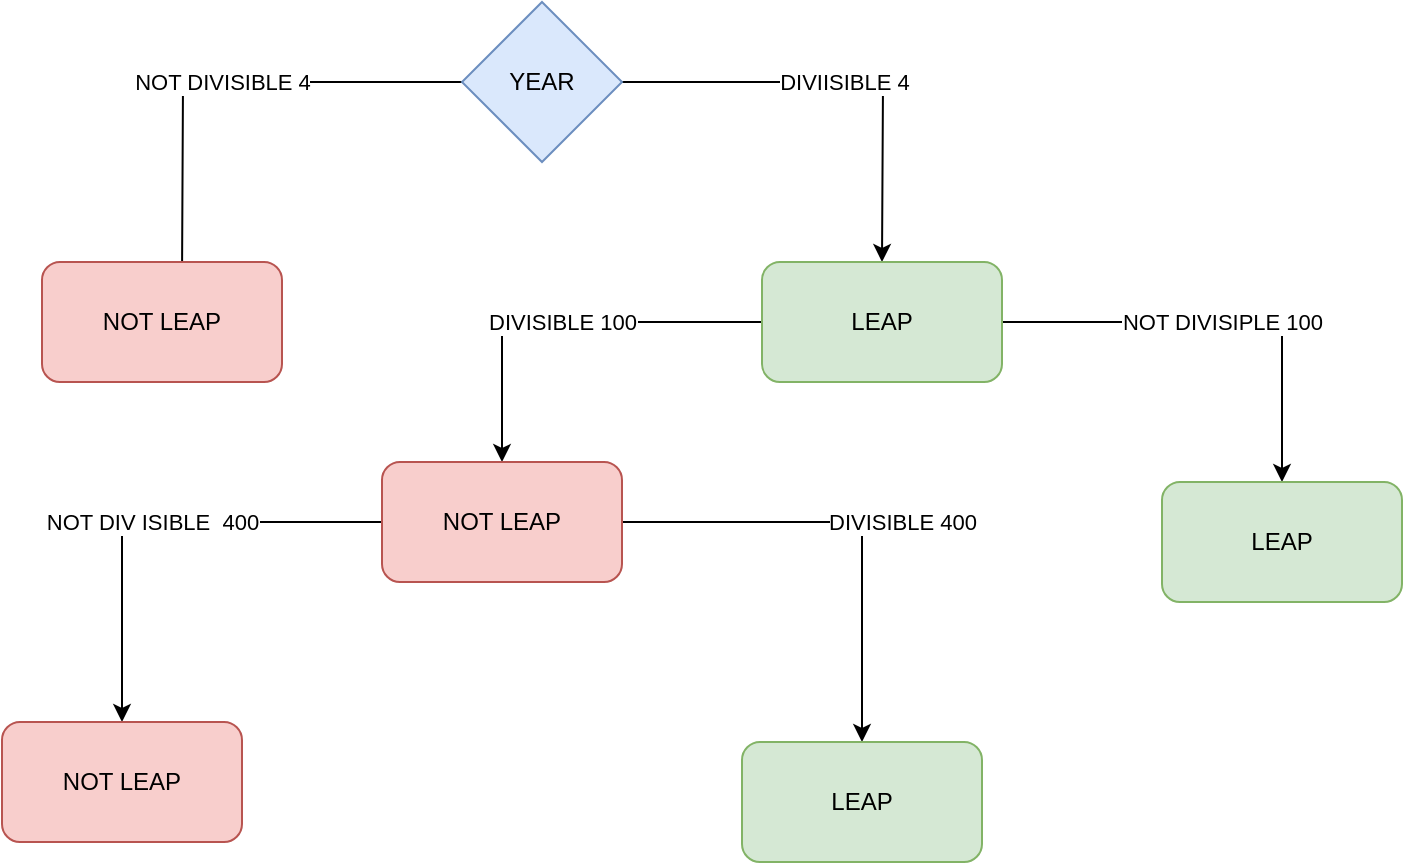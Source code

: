 <mxfile version="17.3.0" type="device"><diagram id="_2N8EUxh1ntv7X7IFfrY" name="Page-1"><mxGraphModel dx="1422" dy="786" grid="1" gridSize="10" guides="1" tooltips="1" connect="1" arrows="1" fold="1" page="1" pageScale="1" pageWidth="850" pageHeight="1100" math="0" shadow="0"><root><mxCell id="0"/><mxCell id="1" parent="0"/><mxCell id="NewbgcEj4B-LfCq8sivs-2" value="DIVIISIBLE 4" style="edgeStyle=orthogonalEdgeStyle;rounded=0;orthogonalLoop=1;jettySize=auto;html=1;exitX=1;exitY=0.5;exitDx=0;exitDy=0;fontFamily=Helvetica;" edge="1" parent="1" source="NewbgcEj4B-LfCq8sivs-1"><mxGeometry relative="1" as="geometry"><mxPoint x="610" y="240" as="targetPoint"/></mxGeometry></mxCell><mxCell id="NewbgcEj4B-LfCq8sivs-4" value="NOT DIVISIBLE 4" style="edgeStyle=orthogonalEdgeStyle;rounded=0;orthogonalLoop=1;jettySize=auto;html=1;exitX=0;exitY=0.5;exitDx=0;exitDy=0;fontFamily=Helvetica;" edge="1" parent="1" source="NewbgcEj4B-LfCq8sivs-1"><mxGeometry relative="1" as="geometry"><mxPoint x="260" y="250" as="targetPoint"/></mxGeometry></mxCell><mxCell id="NewbgcEj4B-LfCq8sivs-1" value="YEAR" style="rhombus;whiteSpace=wrap;html=1;fillColor=#dae8fc;strokeColor=#6c8ebf;" vertex="1" parent="1"><mxGeometry x="400" y="110" width="80" height="80" as="geometry"/></mxCell><mxCell id="NewbgcEj4B-LfCq8sivs-7" value="NOT DIVISIPLE 100" style="edgeStyle=orthogonalEdgeStyle;rounded=0;orthogonalLoop=1;jettySize=auto;html=1;fontFamily=Helvetica;" edge="1" parent="1" source="NewbgcEj4B-LfCq8sivs-3" target="NewbgcEj4B-LfCq8sivs-6"><mxGeometry relative="1" as="geometry"/></mxCell><mxCell id="NewbgcEj4B-LfCq8sivs-9" value="DIVISIBLE 100" style="edgeStyle=orthogonalEdgeStyle;rounded=0;orthogonalLoop=1;jettySize=auto;html=1;fontFamily=Helvetica;" edge="1" parent="1" source="NewbgcEj4B-LfCq8sivs-3" target="NewbgcEj4B-LfCq8sivs-8"><mxGeometry relative="1" as="geometry"/></mxCell><mxCell id="NewbgcEj4B-LfCq8sivs-3" value="LEAP" style="rounded=1;whiteSpace=wrap;html=1;fillColor=#d5e8d4;strokeColor=#82b366;" vertex="1" parent="1"><mxGeometry x="550" y="240" width="120" height="60" as="geometry"/></mxCell><mxCell id="NewbgcEj4B-LfCq8sivs-5" value="NOT LEAP" style="rounded=1;whiteSpace=wrap;html=1;fontFamily=Helvetica;fillColor=#f8cecc;strokeColor=#b85450;" vertex="1" parent="1"><mxGeometry x="190" y="240" width="120" height="60" as="geometry"/></mxCell><mxCell id="NewbgcEj4B-LfCq8sivs-6" value="LEAP" style="whiteSpace=wrap;html=1;rounded=1;fillColor=#d5e8d4;strokeColor=#82b366;" vertex="1" parent="1"><mxGeometry x="750" y="350" width="120" height="60" as="geometry"/></mxCell><mxCell id="NewbgcEj4B-LfCq8sivs-12" value="DIVISIBLE 400" style="edgeStyle=orthogonalEdgeStyle;rounded=0;orthogonalLoop=1;jettySize=auto;html=1;fontFamily=Helvetica;" edge="1" parent="1" source="NewbgcEj4B-LfCq8sivs-8" target="NewbgcEj4B-LfCq8sivs-11"><mxGeometry x="0.043" y="20" relative="1" as="geometry"><mxPoint as="offset"/></mxGeometry></mxCell><mxCell id="NewbgcEj4B-LfCq8sivs-14" value="NOT DIV ISIBLE&amp;nbsp; 400" style="edgeStyle=orthogonalEdgeStyle;rounded=0;orthogonalLoop=1;jettySize=auto;html=1;fontFamily=Helvetica;" edge="1" parent="1" source="NewbgcEj4B-LfCq8sivs-8" target="NewbgcEj4B-LfCq8sivs-13"><mxGeometry relative="1" as="geometry"/></mxCell><mxCell id="NewbgcEj4B-LfCq8sivs-8" value="NOT LEAP" style="whiteSpace=wrap;html=1;rounded=1;fillColor=#f8cecc;strokeColor=#b85450;" vertex="1" parent="1"><mxGeometry x="360" y="340" width="120" height="60" as="geometry"/></mxCell><mxCell id="NewbgcEj4B-LfCq8sivs-11" value="LEAP" style="whiteSpace=wrap;html=1;rounded=1;fillColor=#d5e8d4;strokeColor=#82b366;" vertex="1" parent="1"><mxGeometry x="540" y="480" width="120" height="60" as="geometry"/></mxCell><mxCell id="NewbgcEj4B-LfCq8sivs-13" value="NOT LEAP" style="whiteSpace=wrap;html=1;rounded=1;fillColor=#f8cecc;strokeColor=#b85450;" vertex="1" parent="1"><mxGeometry x="170" y="470" width="120" height="60" as="geometry"/></mxCell></root></mxGraphModel></diagram></mxfile>